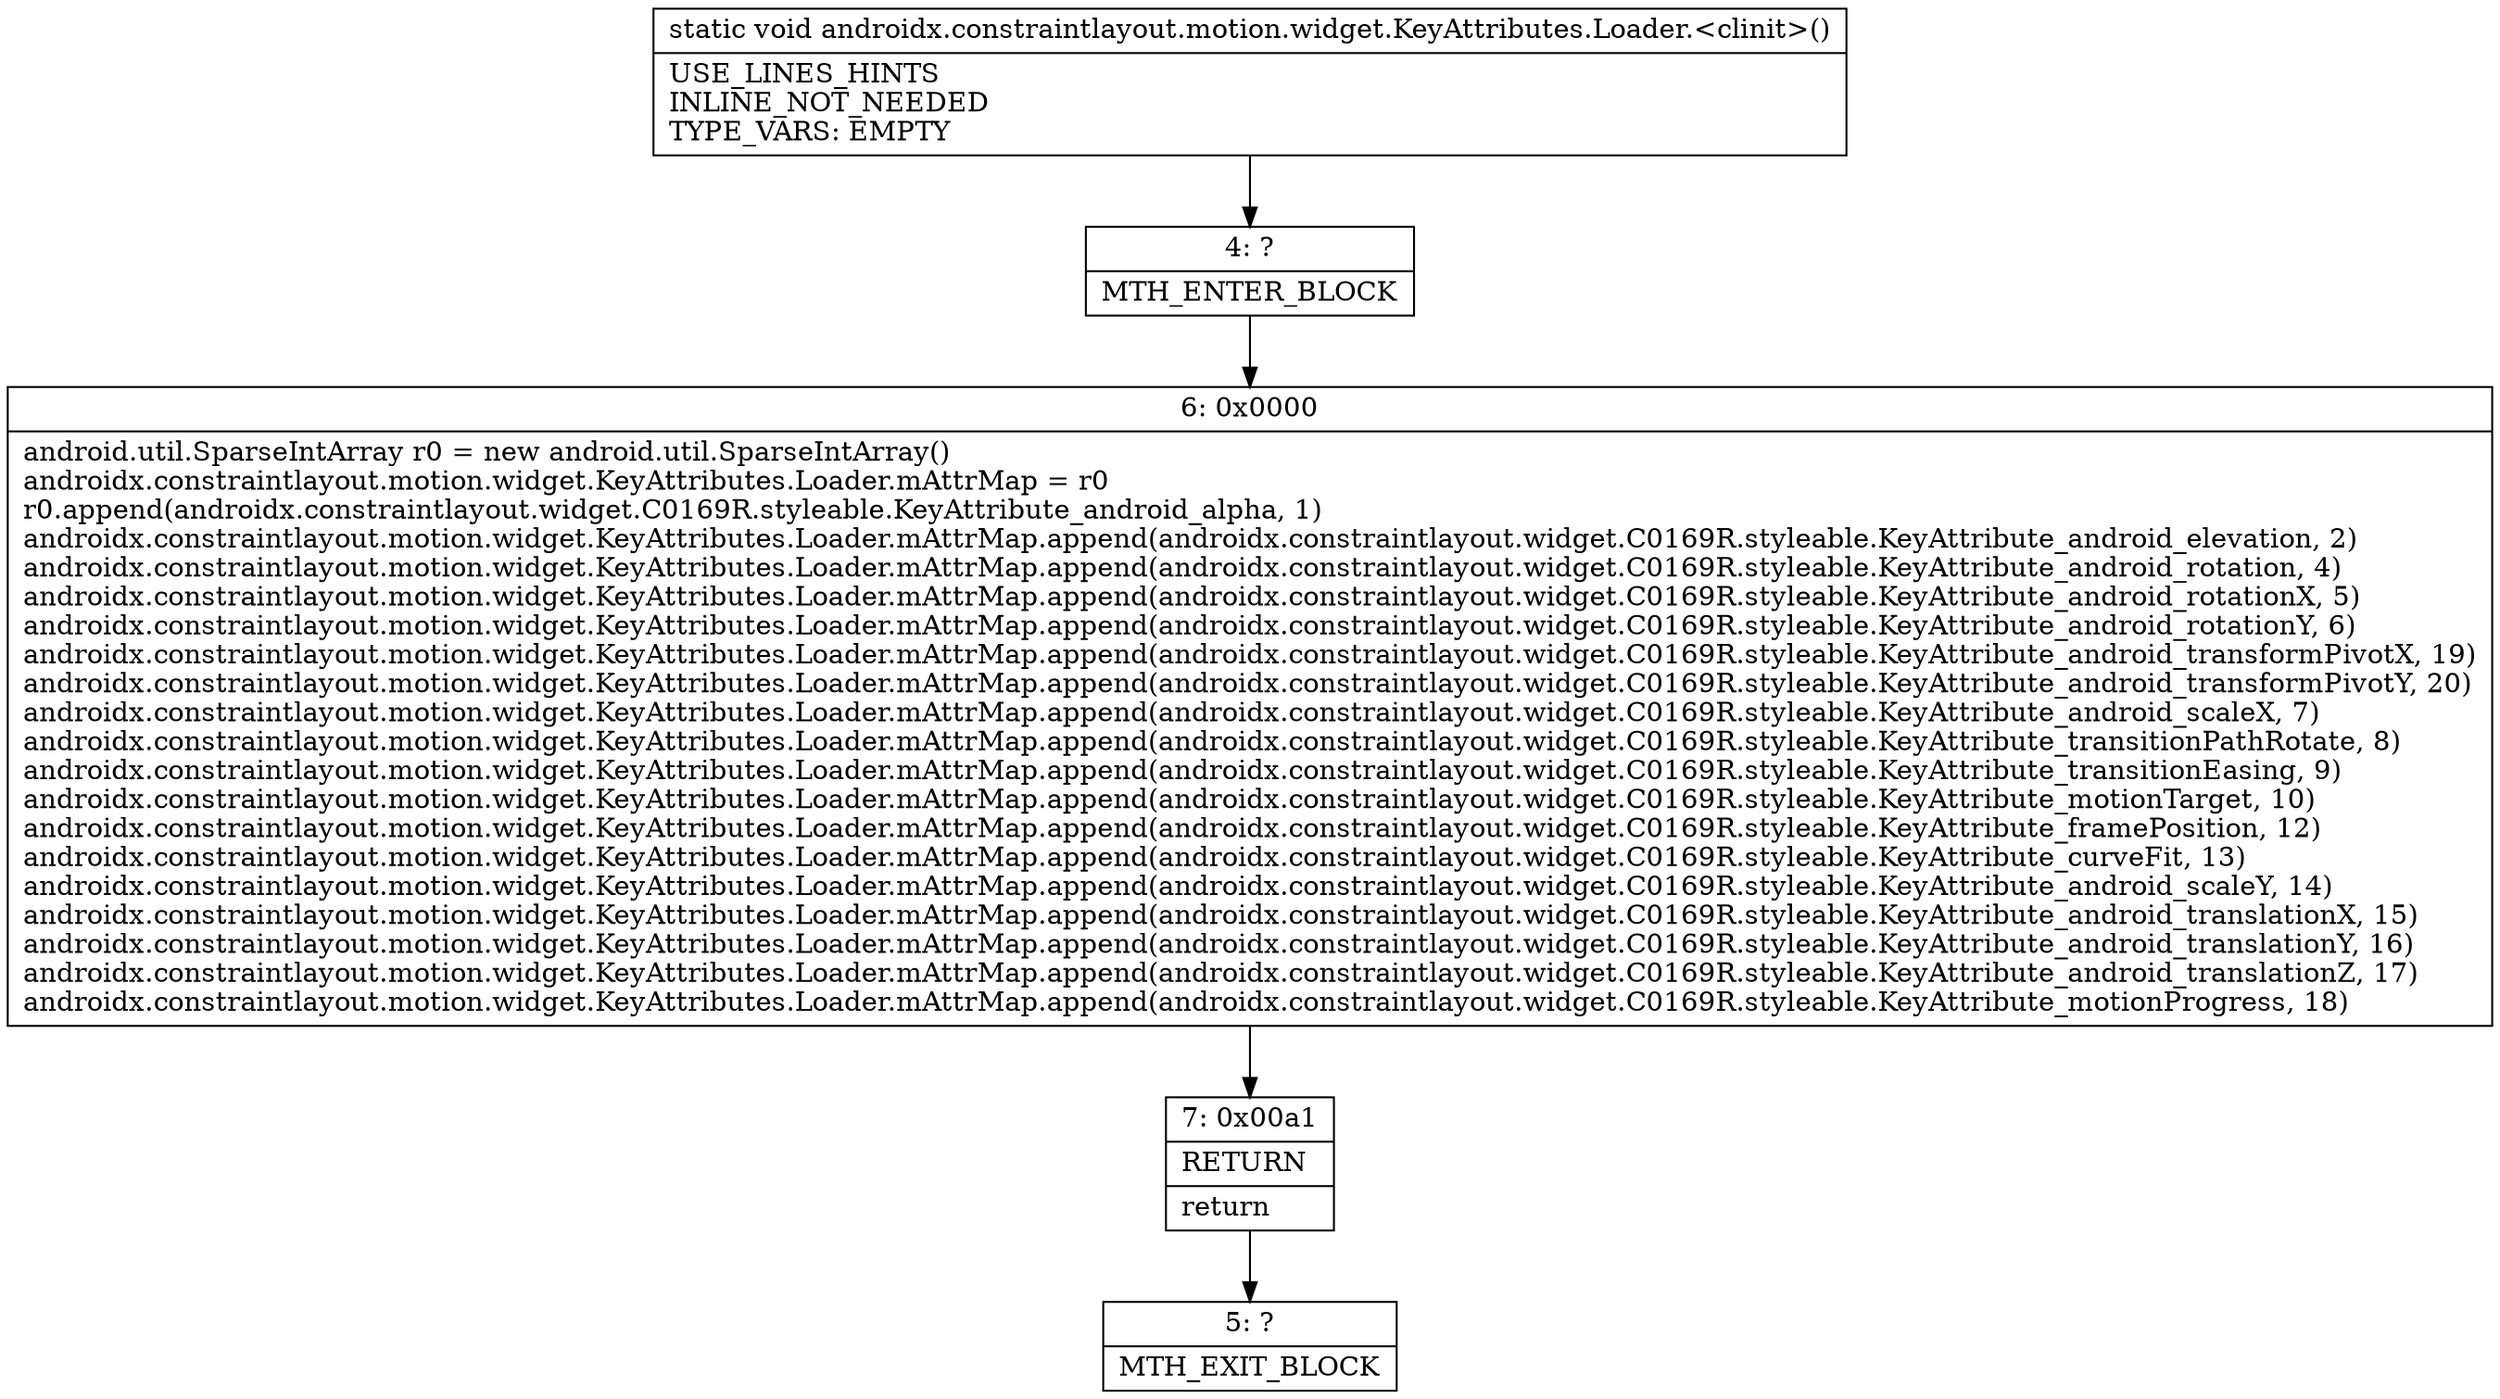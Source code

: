 digraph "CFG forandroidx.constraintlayout.motion.widget.KeyAttributes.Loader.\<clinit\>()V" {
Node_4 [shape=record,label="{4\:\ ?|MTH_ENTER_BLOCK\l}"];
Node_6 [shape=record,label="{6\:\ 0x0000|android.util.SparseIntArray r0 = new android.util.SparseIntArray()\landroidx.constraintlayout.motion.widget.KeyAttributes.Loader.mAttrMap = r0\lr0.append(androidx.constraintlayout.widget.C0169R.styleable.KeyAttribute_android_alpha, 1)\landroidx.constraintlayout.motion.widget.KeyAttributes.Loader.mAttrMap.append(androidx.constraintlayout.widget.C0169R.styleable.KeyAttribute_android_elevation, 2)\landroidx.constraintlayout.motion.widget.KeyAttributes.Loader.mAttrMap.append(androidx.constraintlayout.widget.C0169R.styleable.KeyAttribute_android_rotation, 4)\landroidx.constraintlayout.motion.widget.KeyAttributes.Loader.mAttrMap.append(androidx.constraintlayout.widget.C0169R.styleable.KeyAttribute_android_rotationX, 5)\landroidx.constraintlayout.motion.widget.KeyAttributes.Loader.mAttrMap.append(androidx.constraintlayout.widget.C0169R.styleable.KeyAttribute_android_rotationY, 6)\landroidx.constraintlayout.motion.widget.KeyAttributes.Loader.mAttrMap.append(androidx.constraintlayout.widget.C0169R.styleable.KeyAttribute_android_transformPivotX, 19)\landroidx.constraintlayout.motion.widget.KeyAttributes.Loader.mAttrMap.append(androidx.constraintlayout.widget.C0169R.styleable.KeyAttribute_android_transformPivotY, 20)\landroidx.constraintlayout.motion.widget.KeyAttributes.Loader.mAttrMap.append(androidx.constraintlayout.widget.C0169R.styleable.KeyAttribute_android_scaleX, 7)\landroidx.constraintlayout.motion.widget.KeyAttributes.Loader.mAttrMap.append(androidx.constraintlayout.widget.C0169R.styleable.KeyAttribute_transitionPathRotate, 8)\landroidx.constraintlayout.motion.widget.KeyAttributes.Loader.mAttrMap.append(androidx.constraintlayout.widget.C0169R.styleable.KeyAttribute_transitionEasing, 9)\landroidx.constraintlayout.motion.widget.KeyAttributes.Loader.mAttrMap.append(androidx.constraintlayout.widget.C0169R.styleable.KeyAttribute_motionTarget, 10)\landroidx.constraintlayout.motion.widget.KeyAttributes.Loader.mAttrMap.append(androidx.constraintlayout.widget.C0169R.styleable.KeyAttribute_framePosition, 12)\landroidx.constraintlayout.motion.widget.KeyAttributes.Loader.mAttrMap.append(androidx.constraintlayout.widget.C0169R.styleable.KeyAttribute_curveFit, 13)\landroidx.constraintlayout.motion.widget.KeyAttributes.Loader.mAttrMap.append(androidx.constraintlayout.widget.C0169R.styleable.KeyAttribute_android_scaleY, 14)\landroidx.constraintlayout.motion.widget.KeyAttributes.Loader.mAttrMap.append(androidx.constraintlayout.widget.C0169R.styleable.KeyAttribute_android_translationX, 15)\landroidx.constraintlayout.motion.widget.KeyAttributes.Loader.mAttrMap.append(androidx.constraintlayout.widget.C0169R.styleable.KeyAttribute_android_translationY, 16)\landroidx.constraintlayout.motion.widget.KeyAttributes.Loader.mAttrMap.append(androidx.constraintlayout.widget.C0169R.styleable.KeyAttribute_android_translationZ, 17)\landroidx.constraintlayout.motion.widget.KeyAttributes.Loader.mAttrMap.append(androidx.constraintlayout.widget.C0169R.styleable.KeyAttribute_motionProgress, 18)\l}"];
Node_7 [shape=record,label="{7\:\ 0x00a1|RETURN\l|return\l}"];
Node_5 [shape=record,label="{5\:\ ?|MTH_EXIT_BLOCK\l}"];
MethodNode[shape=record,label="{static void androidx.constraintlayout.motion.widget.KeyAttributes.Loader.\<clinit\>()  | USE_LINES_HINTS\lINLINE_NOT_NEEDED\lTYPE_VARS: EMPTY\l}"];
MethodNode -> Node_4;Node_4 -> Node_6;
Node_6 -> Node_7;
Node_7 -> Node_5;
}

